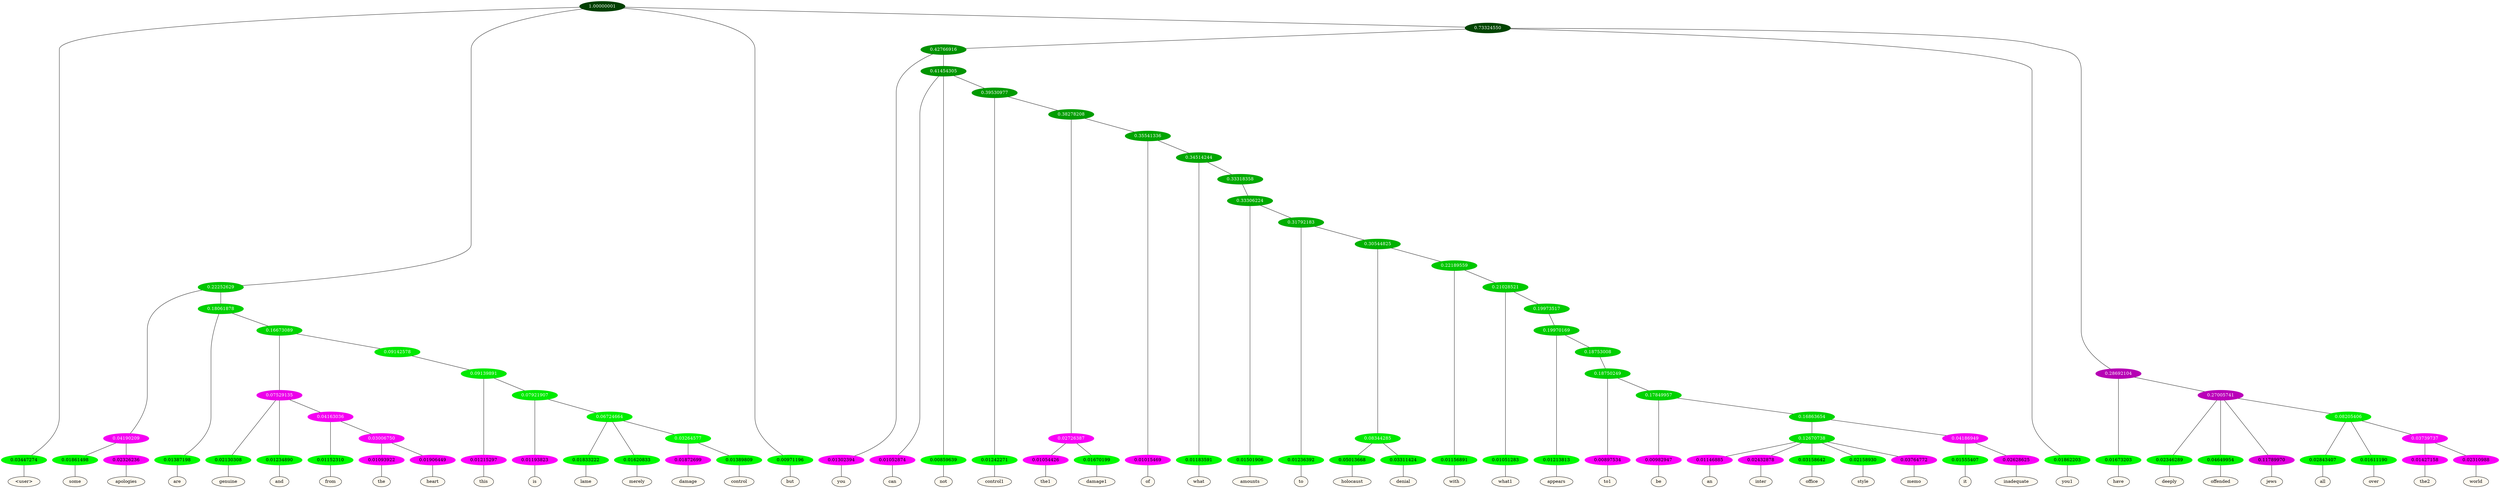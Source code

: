 graph {
	node [format=png height=0.15 nodesep=0.001 ordering=out overlap=prism overlap_scaling=0.01 ranksep=0.001 ratio=0.2 style=filled width=0.15]
	{
		rank=same
		a_w_1 [label="\<user\>" color=black fillcolor=floralwhite style="filled,solid"]
		a_w_10 [label=some color=black fillcolor=floralwhite style="filled,solid"]
		a_w_11 [label=apologies color=black fillcolor=floralwhite style="filled,solid"]
		a_w_12 [label=are color=black fillcolor=floralwhite style="filled,solid"]
		a_w_27 [label=genuine color=black fillcolor=floralwhite style="filled,solid"]
		a_w_28 [label=and color=black fillcolor=floralwhite style="filled,solid"]
		a_w_36 [label=from color=black fillcolor=floralwhite style="filled,solid"]
		a_w_44 [label=the color=black fillcolor=floralwhite style="filled,solid"]
		a_w_45 [label=heart color=black fillcolor=floralwhite style="filled,solid"]
		a_w_38 [label=this color=black fillcolor=floralwhite style="filled,solid"]
		a_w_46 [label=is color=black fillcolor=floralwhite style="filled,solid"]
		a_w_52 [label=lame color=black fillcolor=floralwhite style="filled,solid"]
		a_w_53 [label=merely color=black fillcolor=floralwhite style="filled,solid"]
		a_w_57 [label=damage color=black fillcolor=floralwhite style="filled,solid"]
		a_w_58 [label=control color=black fillcolor=floralwhite style="filled,solid"]
		a_w_3 [label=but color=black fillcolor=floralwhite style="filled,solid"]
		a_w_14 [label=you color=black fillcolor=floralwhite style="filled,solid"]
		a_w_20 [label=can color=black fillcolor=floralwhite style="filled,solid"]
		a_w_21 [label=not color=black fillcolor=floralwhite style="filled,solid"]
		a_w_31 [label=control1 color=black fillcolor=floralwhite style="filled,solid"]
		a_w_48 [label=the1 color=black fillcolor=floralwhite style="filled,solid"]
		a_w_49 [label=damage1 color=black fillcolor=floralwhite style="filled,solid"]
		a_w_50 [label=of color=black fillcolor=floralwhite style="filled,solid"]
		a_w_55 [label=what color=black fillcolor=floralwhite style="filled,solid"]
		a_w_60 [label=amounts color=black fillcolor=floralwhite style="filled,solid"]
		a_w_62 [label=to color=black fillcolor=floralwhite style="filled,solid"]
		a_w_66 [label=holocaust color=black fillcolor=floralwhite style="filled,solid"]
		a_w_67 [label=denial color=black fillcolor=floralwhite style="filled,solid"]
		a_w_68 [label=with color=black fillcolor=floralwhite style="filled,solid"]
		a_w_70 [label=what1 color=black fillcolor=floralwhite style="filled,solid"]
		a_w_73 [label=appears color=black fillcolor=floralwhite style="filled,solid"]
		a_w_76 [label=to1 color=black fillcolor=floralwhite style="filled,solid"]
		a_w_78 [label=be color=black fillcolor=floralwhite style="filled,solid"]
		a_w_82 [label=an color=black fillcolor=floralwhite style="filled,solid"]
		a_w_83 [label=inter color=black fillcolor=floralwhite style="filled,solid"]
		a_w_84 [label=office color=black fillcolor=floralwhite style="filled,solid"]
		a_w_85 [label=style color=black fillcolor=floralwhite style="filled,solid"]
		a_w_86 [label=memo color=black fillcolor=floralwhite style="filled,solid"]
		a_w_87 [label=it color=black fillcolor=floralwhite style="filled,solid"]
		a_w_88 [label=inadequate color=black fillcolor=floralwhite style="filled,solid"]
		a_w_8 [label=you1 color=black fillcolor=floralwhite style="filled,solid"]
		a_w_16 [label=have color=black fillcolor=floralwhite style="filled,solid"]
		a_w_23 [label=deeply color=black fillcolor=floralwhite style="filled,solid"]
		a_w_24 [label=offended color=black fillcolor=floralwhite style="filled,solid"]
		a_w_25 [label=jews color=black fillcolor=floralwhite style="filled,solid"]
		a_w_33 [label=all color=black fillcolor=floralwhite style="filled,solid"]
		a_w_34 [label=over color=black fillcolor=floralwhite style="filled,solid"]
		a_w_42 [label=the2 color=black fillcolor=floralwhite style="filled,solid"]
		a_w_43 [label=world color=black fillcolor=floralwhite style="filled,solid"]
	}
	a_n_1 -- a_w_1
	a_n_10 -- a_w_10
	a_n_11 -- a_w_11
	a_n_12 -- a_w_12
	a_n_27 -- a_w_27
	a_n_28 -- a_w_28
	a_n_36 -- a_w_36
	a_n_44 -- a_w_44
	a_n_45 -- a_w_45
	a_n_38 -- a_w_38
	a_n_46 -- a_w_46
	a_n_52 -- a_w_52
	a_n_53 -- a_w_53
	a_n_57 -- a_w_57
	a_n_58 -- a_w_58
	a_n_3 -- a_w_3
	a_n_14 -- a_w_14
	a_n_20 -- a_w_20
	a_n_21 -- a_w_21
	a_n_31 -- a_w_31
	a_n_48 -- a_w_48
	a_n_49 -- a_w_49
	a_n_50 -- a_w_50
	a_n_55 -- a_w_55
	a_n_60 -- a_w_60
	a_n_62 -- a_w_62
	a_n_66 -- a_w_66
	a_n_67 -- a_w_67
	a_n_68 -- a_w_68
	a_n_70 -- a_w_70
	a_n_73 -- a_w_73
	a_n_76 -- a_w_76
	a_n_78 -- a_w_78
	a_n_82 -- a_w_82
	a_n_83 -- a_w_83
	a_n_84 -- a_w_84
	a_n_85 -- a_w_85
	a_n_86 -- a_w_86
	a_n_87 -- a_w_87
	a_n_88 -- a_w_88
	a_n_8 -- a_w_8
	a_n_16 -- a_w_16
	a_n_23 -- a_w_23
	a_n_24 -- a_w_24
	a_n_25 -- a_w_25
	a_n_33 -- a_w_33
	a_n_34 -- a_w_34
	a_n_42 -- a_w_42
	a_n_43 -- a_w_43
	{
		rank=same
		a_n_1 [label=0.03447274 color="0.334 1.000 0.966" fontcolor=black]
		a_n_10 [label=0.01861498 color="0.334 1.000 0.981" fontcolor=black]
		a_n_11 [label=0.02326236 color="0.835 1.000 0.977" fontcolor=black]
		a_n_12 [label=0.01387198 color="0.334 1.000 0.986" fontcolor=black]
		a_n_27 [label=0.02130308 color="0.334 1.000 0.979" fontcolor=black]
		a_n_28 [label=0.01234890 color="0.334 1.000 0.988" fontcolor=black]
		a_n_36 [label=0.01152310 color="0.334 1.000 0.988" fontcolor=black]
		a_n_44 [label=0.01093922 color="0.835 1.000 0.989" fontcolor=black]
		a_n_45 [label=0.01906449 color="0.835 1.000 0.981" fontcolor=black]
		a_n_38 [label=0.01215297 color="0.835 1.000 0.988" fontcolor=black]
		a_n_46 [label=0.01193823 color="0.835 1.000 0.988" fontcolor=black]
		a_n_52 [label=0.01833222 color="0.334 1.000 0.982" fontcolor=black]
		a_n_53 [label=0.01620833 color="0.334 1.000 0.984" fontcolor=black]
		a_n_57 [label=0.01872699 color="0.835 1.000 0.981" fontcolor=black]
		a_n_58 [label=0.01389809 color="0.334 1.000 0.986" fontcolor=black]
		a_n_3 [label=0.00971196 color="0.334 1.000 0.990" fontcolor=black]
		a_n_14 [label=0.01302394 color="0.835 1.000 0.987" fontcolor=black]
		a_n_20 [label=0.01052874 color="0.835 1.000 0.989" fontcolor=black]
		a_n_21 [label=0.00859639 color="0.334 1.000 0.991" fontcolor=black]
		a_n_31 [label=0.01242271 color="0.334 1.000 0.988" fontcolor=black]
		a_n_48 [label=0.01054426 color="0.835 1.000 0.989" fontcolor=black]
		a_n_49 [label=0.01670199 color="0.334 1.000 0.983" fontcolor=black]
		a_n_50 [label=0.01015469 color="0.835 1.000 0.990" fontcolor=black]
		a_n_55 [label=0.01183591 color="0.334 1.000 0.988" fontcolor=black]
		a_n_60 [label=0.01501906 color="0.334 1.000 0.985" fontcolor=black]
		a_n_62 [label=0.01236392 color="0.334 1.000 0.988" fontcolor=black]
		a_n_66 [label=0.05013668 color="0.334 1.000 0.950" fontcolor=black]
		a_n_67 [label=0.03311424 color="0.334 1.000 0.967" fontcolor=black]
		a_n_68 [label=0.01156891 color="0.334 1.000 0.988" fontcolor=black]
		a_n_70 [label=0.01051283 color="0.334 1.000 0.989" fontcolor=black]
		a_n_73 [label=0.01213813 color="0.334 1.000 0.988" fontcolor=black]
		a_n_76 [label=0.00897534 color="0.835 1.000 0.991" fontcolor=black]
		a_n_78 [label=0.00982947 color="0.835 1.000 0.990" fontcolor=black]
		a_n_82 [label=0.01146885 color="0.835 1.000 0.989" fontcolor=black]
		a_n_83 [label=0.02432878 color="0.835 1.000 0.976" fontcolor=black]
		a_n_84 [label=0.03158642 color="0.334 1.000 0.968" fontcolor=black]
		a_n_85 [label=0.02158930 color="0.334 1.000 0.978" fontcolor=black]
		a_n_86 [label=0.03764772 color="0.835 1.000 0.962" fontcolor=black]
		a_n_87 [label=0.01555407 color="0.334 1.000 0.984" fontcolor=black]
		a_n_88 [label=0.02628625 color="0.835 1.000 0.974" fontcolor=black]
		a_n_8 [label=0.01862203 color="0.334 1.000 0.981" fontcolor=black]
		a_n_16 [label=0.01673203 color="0.334 1.000 0.983" fontcolor=black]
		a_n_23 [label=0.02346289 color="0.334 1.000 0.977" fontcolor=black]
		a_n_24 [label=0.04649954 color="0.334 1.000 0.954" fontcolor=black]
		a_n_25 [label=0.11789970 color="0.835 1.000 0.882" fontcolor=black]
		a_n_33 [label=0.02843407 color="0.334 1.000 0.972" fontcolor=black]
		a_n_34 [label=0.01611190 color="0.334 1.000 0.984" fontcolor=black]
		a_n_42 [label=0.01427158 color="0.835 1.000 0.986" fontcolor=black]
		a_n_43 [label=0.02310988 color="0.835 1.000 0.977" fontcolor=black]
	}
	a_n_0 [label=1.00000001 color="0.334 1.000 0.250" fontcolor=grey99]
	a_n_0 -- a_n_1
	a_n_2 [label=0.22252629 color="0.334 1.000 0.777" fontcolor=grey99]
	a_n_0 -- a_n_2
	a_n_0 -- a_n_3
	a_n_4 [label=0.73324550 color="0.334 1.000 0.267" fontcolor=grey99]
	a_n_0 -- a_n_4
	a_n_5 [label=0.04190209 color="0.835 1.000 0.958" fontcolor=grey99]
	a_n_2 -- a_n_5
	a_n_6 [label=0.18061878 color="0.334 1.000 0.819" fontcolor=grey99]
	a_n_2 -- a_n_6
	a_n_7 [label=0.42766916 color="0.334 1.000 0.572" fontcolor=grey99]
	a_n_4 -- a_n_7
	a_n_4 -- a_n_8
	a_n_9 [label=0.28692104 color="0.835 1.000 0.713" fontcolor=grey99]
	a_n_4 -- a_n_9
	a_n_5 -- a_n_10
	a_n_5 -- a_n_11
	a_n_6 -- a_n_12
	a_n_13 [label=0.16673089 color="0.334 1.000 0.833" fontcolor=grey99]
	a_n_6 -- a_n_13
	a_n_7 -- a_n_14
	a_n_15 [label=0.41454305 color="0.334 1.000 0.585" fontcolor=grey99]
	a_n_7 -- a_n_15
	a_n_9 -- a_n_16
	a_n_17 [label=0.27005741 color="0.835 1.000 0.730" fontcolor=grey99]
	a_n_9 -- a_n_17
	a_n_18 [label=0.07529135 color="0.835 1.000 0.925" fontcolor=grey99]
	a_n_13 -- a_n_18
	a_n_19 [label=0.09142578 color="0.334 1.000 0.909" fontcolor=grey99]
	a_n_13 -- a_n_19
	a_n_15 -- a_n_20
	a_n_15 -- a_n_21
	a_n_22 [label=0.39530977 color="0.334 1.000 0.605" fontcolor=grey99]
	a_n_15 -- a_n_22
	a_n_17 -- a_n_23
	a_n_17 -- a_n_24
	a_n_17 -- a_n_25
	a_n_26 [label=0.08205406 color="0.334 1.000 0.918" fontcolor=grey99]
	a_n_17 -- a_n_26
	a_n_18 -- a_n_27
	a_n_18 -- a_n_28
	a_n_29 [label=0.04163036 color="0.835 1.000 0.958" fontcolor=grey99]
	a_n_18 -- a_n_29
	a_n_30 [label=0.09139891 color="0.334 1.000 0.909" fontcolor=grey99]
	a_n_19 -- a_n_30
	a_n_22 -- a_n_31
	a_n_32 [label=0.38278208 color="0.334 1.000 0.617" fontcolor=grey99]
	a_n_22 -- a_n_32
	a_n_26 -- a_n_33
	a_n_26 -- a_n_34
	a_n_35 [label=0.03739737 color="0.835 1.000 0.963" fontcolor=grey99]
	a_n_26 -- a_n_35
	a_n_29 -- a_n_36
	a_n_37 [label=0.03006750 color="0.835 1.000 0.970" fontcolor=grey99]
	a_n_29 -- a_n_37
	a_n_30 -- a_n_38
	a_n_39 [label=0.07921907 color="0.334 1.000 0.921" fontcolor=grey99]
	a_n_30 -- a_n_39
	a_n_40 [label=0.02726387 color="0.835 1.000 0.973" fontcolor=grey99]
	a_n_32 -- a_n_40
	a_n_41 [label=0.35541336 color="0.334 1.000 0.645" fontcolor=grey99]
	a_n_32 -- a_n_41
	a_n_35 -- a_n_42
	a_n_35 -- a_n_43
	a_n_37 -- a_n_44
	a_n_37 -- a_n_45
	a_n_39 -- a_n_46
	a_n_47 [label=0.06724664 color="0.334 1.000 0.933" fontcolor=grey99]
	a_n_39 -- a_n_47
	a_n_40 -- a_n_48
	a_n_40 -- a_n_49
	a_n_41 -- a_n_50
	a_n_51 [label=0.34514244 color="0.334 1.000 0.655" fontcolor=grey99]
	a_n_41 -- a_n_51
	a_n_47 -- a_n_52
	a_n_47 -- a_n_53
	a_n_54 [label=0.03264577 color="0.334 1.000 0.967" fontcolor=grey99]
	a_n_47 -- a_n_54
	a_n_51 -- a_n_55
	a_n_56 [label=0.33318358 color="0.334 1.000 0.667" fontcolor=grey99]
	a_n_51 -- a_n_56
	a_n_54 -- a_n_57
	a_n_54 -- a_n_58
	a_n_59 [label=0.33306224 color="0.334 1.000 0.667" fontcolor=grey99]
	a_n_56 -- a_n_59
	a_n_59 -- a_n_60
	a_n_61 [label=0.31792183 color="0.334 1.000 0.682" fontcolor=grey99]
	a_n_59 -- a_n_61
	a_n_61 -- a_n_62
	a_n_63 [label=0.30544825 color="0.334 1.000 0.695" fontcolor=grey99]
	a_n_61 -- a_n_63
	a_n_64 [label=0.08344285 color="0.334 1.000 0.917" fontcolor=grey99]
	a_n_63 -- a_n_64
	a_n_65 [label=0.22189559 color="0.334 1.000 0.778" fontcolor=grey99]
	a_n_63 -- a_n_65
	a_n_64 -- a_n_66
	a_n_64 -- a_n_67
	a_n_65 -- a_n_68
	a_n_69 [label=0.21028521 color="0.334 1.000 0.790" fontcolor=grey99]
	a_n_65 -- a_n_69
	a_n_69 -- a_n_70
	a_n_71 [label=0.19973517 color="0.334 1.000 0.800" fontcolor=grey99]
	a_n_69 -- a_n_71
	a_n_72 [label=0.19970169 color="0.334 1.000 0.800" fontcolor=grey99]
	a_n_71 -- a_n_72
	a_n_72 -- a_n_73
	a_n_74 [label=0.18753008 color="0.334 1.000 0.812" fontcolor=grey99]
	a_n_72 -- a_n_74
	a_n_75 [label=0.18750249 color="0.334 1.000 0.812" fontcolor=grey99]
	a_n_74 -- a_n_75
	a_n_75 -- a_n_76
	a_n_77 [label=0.17849957 color="0.334 1.000 0.822" fontcolor=grey99]
	a_n_75 -- a_n_77
	a_n_77 -- a_n_78
	a_n_79 [label=0.16863654 color="0.334 1.000 0.831" fontcolor=grey99]
	a_n_77 -- a_n_79
	a_n_80 [label=0.12670738 color="0.334 1.000 0.873" fontcolor=grey99]
	a_n_79 -- a_n_80
	a_n_81 [label=0.04186949 color="0.835 1.000 0.958" fontcolor=grey99]
	a_n_79 -- a_n_81
	a_n_80 -- a_n_82
	a_n_80 -- a_n_83
	a_n_80 -- a_n_84
	a_n_80 -- a_n_85
	a_n_80 -- a_n_86
	a_n_81 -- a_n_87
	a_n_81 -- a_n_88
}
